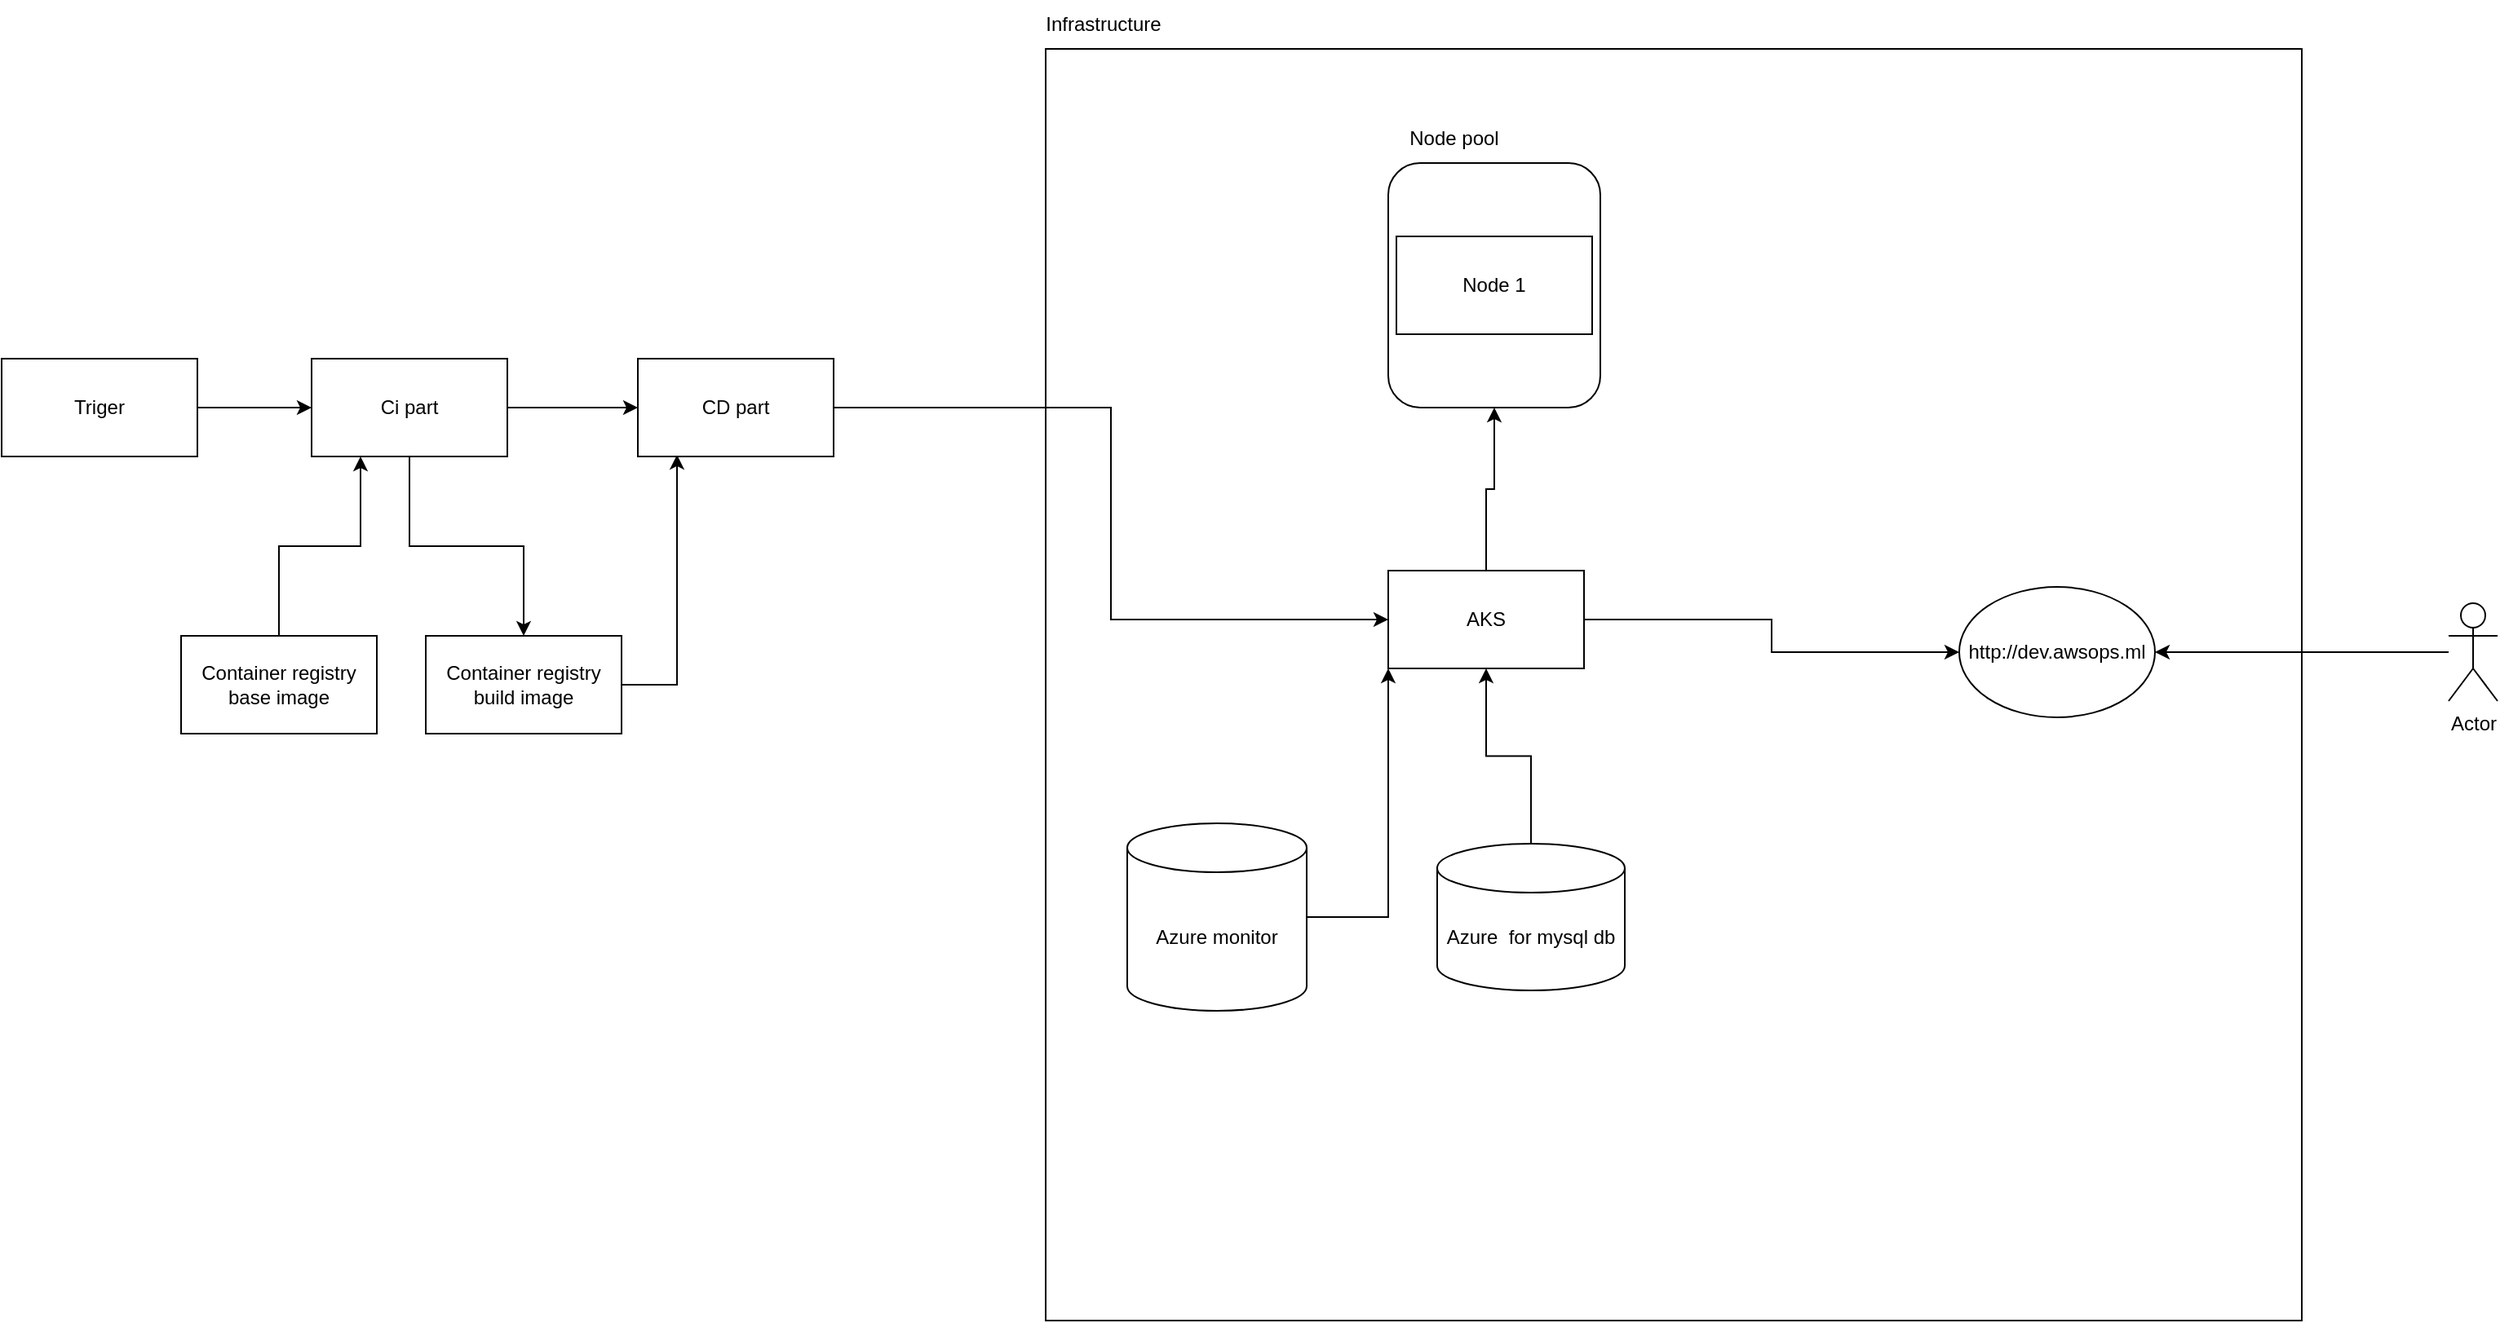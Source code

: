 <mxfile version="20.2.1" type="github"><diagram id="B8e06DBRmAqXmXJ4vN0T" name="Страница 1"><mxGraphModel dx="2022" dy="1085" grid="1" gridSize="10" guides="1" tooltips="1" connect="1" arrows="1" fold="1" page="1" pageScale="1" pageWidth="827" pageHeight="1169" math="0" shadow="0"><root><mxCell id="0"/><mxCell id="1" parent="0"/><mxCell id="S8P3lnkzLGfxgk0Vx4fo-12" value="" style="rounded=0;whiteSpace=wrap;html=1;" parent="1" vertex="1"><mxGeometry x="640" y="30" width="770" height="780" as="geometry"/></mxCell><mxCell id="S8P3lnkzLGfxgk0Vx4fo-2" style="edgeStyle=orthogonalEdgeStyle;rounded=0;orthogonalLoop=1;jettySize=auto;html=1;entryX=0.5;entryY=0;entryDx=0;entryDy=0;" parent="1" source="S8P3lnkzLGfxgk0Vx4fo-1" target="S8P3lnkzLGfxgk0Vx4fo-5" edge="1"><mxGeometry relative="1" as="geometry"><mxPoint x="300" y="310" as="targetPoint"/></mxGeometry></mxCell><mxCell id="S8P3lnkzLGfxgk0Vx4fo-11" style="edgeStyle=orthogonalEdgeStyle;rounded=0;orthogonalLoop=1;jettySize=auto;html=1;" parent="1" source="S8P3lnkzLGfxgk0Vx4fo-1" target="S8P3lnkzLGfxgk0Vx4fo-8" edge="1"><mxGeometry relative="1" as="geometry"/></mxCell><mxCell id="S8P3lnkzLGfxgk0Vx4fo-1" value="Ci part" style="rounded=0;whiteSpace=wrap;html=1;" parent="1" vertex="1"><mxGeometry x="190" y="220" width="120" height="60" as="geometry"/></mxCell><mxCell id="S8P3lnkzLGfxgk0Vx4fo-4" value="" style="edgeStyle=orthogonalEdgeStyle;rounded=0;orthogonalLoop=1;jettySize=auto;html=1;" parent="1" source="S8P3lnkzLGfxgk0Vx4fo-3" target="S8P3lnkzLGfxgk0Vx4fo-1" edge="1"><mxGeometry relative="1" as="geometry"/></mxCell><mxCell id="S8P3lnkzLGfxgk0Vx4fo-3" value="Triger" style="rounded=0;whiteSpace=wrap;html=1;" parent="1" vertex="1"><mxGeometry y="220" width="120" height="60" as="geometry"/></mxCell><mxCell id="S8P3lnkzLGfxgk0Vx4fo-10" style="edgeStyle=orthogonalEdgeStyle;rounded=0;orthogonalLoop=1;jettySize=auto;html=1;entryX=0.2;entryY=0.983;entryDx=0;entryDy=0;entryPerimeter=0;" parent="1" source="S8P3lnkzLGfxgk0Vx4fo-5" target="S8P3lnkzLGfxgk0Vx4fo-8" edge="1"><mxGeometry relative="1" as="geometry"/></mxCell><mxCell id="S8P3lnkzLGfxgk0Vx4fo-5" value="Container registry&lt;br&gt;build image" style="rounded=0;whiteSpace=wrap;html=1;" parent="1" vertex="1"><mxGeometry x="260" y="390" width="120" height="60" as="geometry"/></mxCell><mxCell id="S8P3lnkzLGfxgk0Vx4fo-7" style="edgeStyle=orthogonalEdgeStyle;rounded=0;orthogonalLoop=1;jettySize=auto;html=1;entryX=0.25;entryY=1;entryDx=0;entryDy=0;" parent="1" source="S8P3lnkzLGfxgk0Vx4fo-6" target="S8P3lnkzLGfxgk0Vx4fo-1" edge="1"><mxGeometry relative="1" as="geometry"/></mxCell><mxCell id="S8P3lnkzLGfxgk0Vx4fo-6" value="Container registry&lt;br&gt;base image" style="rounded=0;whiteSpace=wrap;html=1;" parent="1" vertex="1"><mxGeometry x="110" y="390" width="120" height="60" as="geometry"/></mxCell><mxCell id="S8P3lnkzLGfxgk0Vx4fo-14" style="edgeStyle=orthogonalEdgeStyle;rounded=0;orthogonalLoop=1;jettySize=auto;html=1;entryX=0;entryY=0.5;entryDx=0;entryDy=0;" parent="1" source="S8P3lnkzLGfxgk0Vx4fo-8" target="S8P3lnkzLGfxgk0Vx4fo-15" edge="1"><mxGeometry relative="1" as="geometry"/></mxCell><mxCell id="S8P3lnkzLGfxgk0Vx4fo-8" value="CD part" style="rounded=0;whiteSpace=wrap;html=1;" parent="1" vertex="1"><mxGeometry x="390" y="220" width="120" height="60" as="geometry"/></mxCell><mxCell id="S8P3lnkzLGfxgk0Vx4fo-13" value="Infrastructure" style="text;html=1;align=center;verticalAlign=middle;resizable=0;points=[];autosize=1;strokeColor=none;fillColor=none;" parent="1" vertex="1"><mxGeometry x="630" width="90" height="30" as="geometry"/></mxCell><mxCell id="S8P3lnkzLGfxgk0Vx4fo-24" style="edgeStyle=orthogonalEdgeStyle;rounded=0;orthogonalLoop=1;jettySize=auto;html=1;entryX=0.5;entryY=1;entryDx=0;entryDy=0;" parent="1" source="S8P3lnkzLGfxgk0Vx4fo-15" target="S8P3lnkzLGfxgk0Vx4fo-20" edge="1"><mxGeometry relative="1" as="geometry"/></mxCell><mxCell id="S8P3lnkzLGfxgk0Vx4fo-32" style="edgeStyle=orthogonalEdgeStyle;rounded=0;orthogonalLoop=1;jettySize=auto;html=1;" parent="1" source="S8P3lnkzLGfxgk0Vx4fo-15" target="S8P3lnkzLGfxgk0Vx4fo-31" edge="1"><mxGeometry relative="1" as="geometry"/></mxCell><mxCell id="S8P3lnkzLGfxgk0Vx4fo-15" value="AKS" style="rounded=0;whiteSpace=wrap;html=1;" parent="1" vertex="1"><mxGeometry x="850" y="350" width="120" height="60" as="geometry"/></mxCell><mxCell id="S8P3lnkzLGfxgk0Vx4fo-20" value="" style="rounded=1;whiteSpace=wrap;html=1;" parent="1" vertex="1"><mxGeometry x="850" y="100" width="130" height="150" as="geometry"/></mxCell><mxCell id="S8P3lnkzLGfxgk0Vx4fo-21" value="Node 1" style="rounded=0;whiteSpace=wrap;html=1;" parent="1" vertex="1"><mxGeometry x="855" y="145" width="120" height="60" as="geometry"/></mxCell><mxCell id="S8P3lnkzLGfxgk0Vx4fo-22" value="Node pool" style="text;html=1;align=center;verticalAlign=middle;resizable=0;points=[];autosize=1;strokeColor=none;fillColor=none;" parent="1" vertex="1"><mxGeometry x="850" y="70" width="80" height="30" as="geometry"/></mxCell><mxCell id="S8P3lnkzLGfxgk0Vx4fo-26" style="edgeStyle=orthogonalEdgeStyle;rounded=0;orthogonalLoop=1;jettySize=auto;html=1;" parent="1" source="S8P3lnkzLGfxgk0Vx4fo-25" target="S8P3lnkzLGfxgk0Vx4fo-15" edge="1"><mxGeometry relative="1" as="geometry"/></mxCell><mxCell id="S8P3lnkzLGfxgk0Vx4fo-25" value="Azure&amp;nbsp;&amp;nbsp;for mysql db" style="shape=cylinder3;whiteSpace=wrap;html=1;boundedLbl=1;backgroundOutline=1;size=15;" parent="1" vertex="1"><mxGeometry x="880" y="517.5" width="115" height="90" as="geometry"/></mxCell><mxCell id="S8P3lnkzLGfxgk0Vx4fo-28" style="edgeStyle=orthogonalEdgeStyle;rounded=0;orthogonalLoop=1;jettySize=auto;html=1;entryX=0;entryY=1;entryDx=0;entryDy=0;" parent="1" source="S8P3lnkzLGfxgk0Vx4fo-27" target="S8P3lnkzLGfxgk0Vx4fo-15" edge="1"><mxGeometry relative="1" as="geometry"/></mxCell><mxCell id="S8P3lnkzLGfxgk0Vx4fo-27" value="Azure monitor" style="shape=cylinder3;whiteSpace=wrap;html=1;boundedLbl=1;backgroundOutline=1;size=15;" parent="1" vertex="1"><mxGeometry x="690" y="505" width="110" height="115" as="geometry"/></mxCell><mxCell id="S8P3lnkzLGfxgk0Vx4fo-33" style="edgeStyle=orthogonalEdgeStyle;rounded=0;orthogonalLoop=1;jettySize=auto;html=1;" parent="1" source="S8P3lnkzLGfxgk0Vx4fo-29" target="S8P3lnkzLGfxgk0Vx4fo-31" edge="1"><mxGeometry relative="1" as="geometry"/></mxCell><mxCell id="S8P3lnkzLGfxgk0Vx4fo-29" value="Actor" style="shape=umlActor;verticalLabelPosition=bottom;verticalAlign=top;html=1;outlineConnect=0;" parent="1" vertex="1"><mxGeometry x="1500" y="370" width="30" height="60" as="geometry"/></mxCell><mxCell id="S8P3lnkzLGfxgk0Vx4fo-31" value="http://dev.awsops.ml" style="ellipse;whiteSpace=wrap;html=1;" parent="1" vertex="1"><mxGeometry x="1200" y="360" width="120" height="80" as="geometry"/></mxCell></root></mxGraphModel></diagram></mxfile>